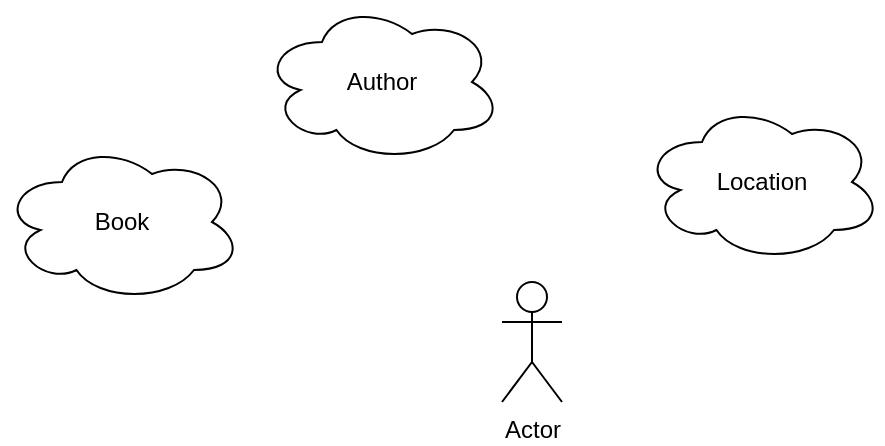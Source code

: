 <mxfile>
    <diagram id="ZnmoANHGMGg6jwUNUpqG" name="Database_Purpose">
        <mxGraphModel dx="1865" dy="1068" grid="1" gridSize="10" guides="1" tooltips="1" connect="1" arrows="1" fold="1" page="1" pageScale="1" pageWidth="850" pageHeight="1100" math="0" shadow="0">
            <root>
                <mxCell id="0"/>
                <mxCell id="1" parent="0"/>
                <mxCell id="2" value="Actor" style="shape=umlActor;verticalLabelPosition=bottom;verticalAlign=top;html=1;outlineConnect=0;" vertex="1" parent="1">
                    <mxGeometry x="470" y="300" width="30" height="60" as="geometry"/>
                </mxCell>
                <mxCell id="3" value="Book" style="ellipse;shape=cloud;whiteSpace=wrap;html=1;" vertex="1" parent="1">
                    <mxGeometry x="220" y="230" width="120" height="80" as="geometry"/>
                </mxCell>
                <mxCell id="4" value="Author" style="ellipse;shape=cloud;whiteSpace=wrap;html=1;" vertex="1" parent="1">
                    <mxGeometry x="350" y="160" width="120" height="80" as="geometry"/>
                </mxCell>
                <mxCell id="5" value="Location" style="ellipse;shape=cloud;whiteSpace=wrap;html=1;" vertex="1" parent="1">
                    <mxGeometry x="540" y="210" width="120" height="80" as="geometry"/>
                </mxCell>
            </root>
        </mxGraphModel>
    </diagram>
    <diagram id="hjKvmOMxbnFAqJcnc8YO" name="Entity-Relationship_Model">
        <mxGraphModel dx="2958" dy="1220" grid="1" gridSize="10" guides="1" tooltips="1" connect="1" arrows="1" fold="1" page="1" pageScale="1" pageWidth="827" pageHeight="1169" math="0" shadow="0">
            <root>
                <mxCell id="0"/>
                <mxCell id="1" parent="0"/>
                <mxCell id="pGGtCby8UtKA-VTIc9mT-2" style="edgeStyle=orthogonalEdgeStyle;html=1;exitX=0.5;exitY=1;exitDx=0;exitDy=0;entryX=0.5;entryY=0;entryDx=0;entryDy=0;endArrow=none;endFill=0;" edge="1" parent="1" source="NnzvXgax_9wh-IdIzHoG-1" target="pGGtCby8UtKA-VTIc9mT-1">
                    <mxGeometry relative="1" as="geometry"/>
                </mxCell>
                <mxCell id="2PNWmSRsVRs4f3yDwLZj-2" style="edgeStyle=orthogonalEdgeStyle;html=1;exitX=1;exitY=0.5;exitDx=0;exitDy=0;entryX=0;entryY=0.5;entryDx=0;entryDy=0;endArrow=none;endFill=0;" edge="1" parent="1" source="NnzvXgax_9wh-IdIzHoG-1" target="2PNWmSRsVRs4f3yDwLZj-1">
                    <mxGeometry relative="1" as="geometry"/>
                </mxCell>
                <mxCell id="NnzvXgax_9wh-IdIzHoG-1" value="Book" style="rounded=1;whiteSpace=wrap;html=1;" vertex="1" parent="1">
                    <mxGeometry x="-140" y="455" width="120" height="60" as="geometry"/>
                </mxCell>
                <mxCell id="NnzvXgax_9wh-IdIzHoG-2" value="&lt;u&gt;book_id&lt;/u&gt;" style="ellipse;whiteSpace=wrap;html=1;" vertex="1" parent="1">
                    <mxGeometry x="-360" y="365" width="120" height="50" as="geometry"/>
                </mxCell>
                <mxCell id="NnzvXgax_9wh-IdIzHoG-9" style="edgeStyle=none;html=1;exitX=0;exitY=1;exitDx=0;exitDy=0;entryX=0.5;entryY=0;entryDx=0;entryDy=0;endArrow=none;endFill=0;" edge="1" parent="1" source="NnzvXgax_9wh-IdIzHoG-3" target="NnzvXgax_9wh-IdIzHoG-1">
                    <mxGeometry relative="1" as="geometry"/>
                </mxCell>
                <mxCell id="NnzvXgax_9wh-IdIzHoG-3" value="description" style="ellipse;whiteSpace=wrap;html=1;" vertex="1" parent="1">
                    <mxGeometry x="80" y="365" width="120" height="50" as="geometry"/>
                </mxCell>
                <mxCell id="NnzvXgax_9wh-IdIzHoG-7" style="edgeStyle=none;html=1;exitX=0.5;exitY=1;exitDx=0;exitDy=0;entryX=0.5;entryY=0;entryDx=0;entryDy=0;endArrow=none;endFill=0;" edge="1" parent="1" source="NnzvXgax_9wh-IdIzHoG-4" target="NnzvXgax_9wh-IdIzHoG-1">
                    <mxGeometry relative="1" as="geometry"/>
                </mxCell>
                <mxCell id="NnzvXgax_9wh-IdIzHoG-4" value="title" style="ellipse;whiteSpace=wrap;html=1;" vertex="1" parent="1">
                    <mxGeometry x="-220" y="305" width="120" height="50" as="geometry"/>
                </mxCell>
                <mxCell id="NnzvXgax_9wh-IdIzHoG-8" style="edgeStyle=none;html=1;exitX=0.5;exitY=1;exitDx=0;exitDy=0;entryX=0.5;entryY=0;entryDx=0;entryDy=0;endArrow=none;endFill=0;" edge="1" parent="1" source="NnzvXgax_9wh-IdIzHoG-5" target="NnzvXgax_9wh-IdIzHoG-1">
                    <mxGeometry relative="1" as="geometry"/>
                </mxCell>
                <mxCell id="NnzvXgax_9wh-IdIzHoG-5" value="status" style="ellipse;whiteSpace=wrap;html=1;" vertex="1" parent="1">
                    <mxGeometry x="-60" y="305" width="120" height="50" as="geometry"/>
                </mxCell>
                <mxCell id="NnzvXgax_9wh-IdIzHoG-11" style="edgeStyle=none;html=1;entryX=0.5;entryY=0;entryDx=0;entryDy=0;endArrow=none;endFill=0;" edge="1" parent="1" source="NnzvXgax_9wh-IdIzHoG-2" target="NnzvXgax_9wh-IdIzHoG-1">
                    <mxGeometry relative="1" as="geometry"/>
                </mxCell>
                <mxCell id="PAoibqYWU9KYuUCxxHiH-1" value="Author" style="rounded=1;whiteSpace=wrap;html=1;" vertex="1" parent="1">
                    <mxGeometry x="-510" y="805" width="120" height="60" as="geometry"/>
                </mxCell>
                <mxCell id="PAoibqYWU9KYuUCxxHiH-2" value="&lt;u&gt;author_id&lt;/u&gt;" style="ellipse;whiteSpace=wrap;html=1;" vertex="1" parent="1">
                    <mxGeometry x="-710" y="735" width="120" height="50" as="geometry"/>
                </mxCell>
                <mxCell id="PAoibqYWU9KYuUCxxHiH-5" style="edgeStyle=none;html=1;exitX=0.5;exitY=1;exitDx=0;exitDy=0;entryX=0.5;entryY=0;entryDx=0;entryDy=0;endArrow=none;endFill=0;" edge="1" source="PAoibqYWU9KYuUCxxHiH-6" target="PAoibqYWU9KYuUCxxHiH-1" parent="1">
                    <mxGeometry relative="1" as="geometry"/>
                </mxCell>
                <mxCell id="PAoibqYWU9KYuUCxxHiH-6" value="first_name" style="ellipse;whiteSpace=wrap;html=1;" vertex="1" parent="1">
                    <mxGeometry x="-590" y="655" width="120" height="50" as="geometry"/>
                </mxCell>
                <mxCell id="PAoibqYWU9KYuUCxxHiH-7" style="edgeStyle=none;html=1;exitX=0.5;exitY=1;exitDx=0;exitDy=0;entryX=0.5;entryY=0;entryDx=0;entryDy=0;endArrow=none;endFill=0;" edge="1" source="PAoibqYWU9KYuUCxxHiH-8" target="PAoibqYWU9KYuUCxxHiH-1" parent="1">
                    <mxGeometry relative="1" as="geometry"/>
                </mxCell>
                <mxCell id="PAoibqYWU9KYuUCxxHiH-8" value="last_name" style="ellipse;whiteSpace=wrap;html=1;" vertex="1" parent="1">
                    <mxGeometry x="-430" y="655" width="120" height="50" as="geometry"/>
                </mxCell>
                <mxCell id="PAoibqYWU9KYuUCxxHiH-9" style="edgeStyle=none;html=1;entryX=0.5;entryY=0;entryDx=0;entryDy=0;endArrow=none;endFill=0;" edge="1" source="PAoibqYWU9KYuUCxxHiH-2" target="PAoibqYWU9KYuUCxxHiH-1" parent="1">
                    <mxGeometry relative="1" as="geometry"/>
                </mxCell>
                <mxCell id="pGGtCby8UtKA-VTIc9mT-3" style="edgeStyle=orthogonalEdgeStyle;html=1;exitX=0.5;exitY=1;exitDx=0;exitDy=0;entryX=1;entryY=0.5;entryDx=0;entryDy=0;endArrow=none;endFill=0;" edge="1" parent="1" source="pGGtCby8UtKA-VTIc9mT-1" target="PAoibqYWU9KYuUCxxHiH-1">
                    <mxGeometry relative="1" as="geometry"/>
                </mxCell>
                <mxCell id="pGGtCby8UtKA-VTIc9mT-1" value="written&lt;br&gt;by" style="rhombus;whiteSpace=wrap;html=1;" vertex="1" parent="1">
                    <mxGeometry x="-230" y="675" width="80" height="80" as="geometry"/>
                </mxCell>
                <mxCell id="2PNWmSRsVRs4f3yDwLZj-5" style="edgeStyle=orthogonalEdgeStyle;html=1;exitX=1;exitY=0.5;exitDx=0;exitDy=0;entryX=0;entryY=0.5;entryDx=0;entryDy=0;endArrow=none;endFill=0;" edge="1" parent="1" source="pGGtCby8UtKA-VTIc9mT-4" target="2PNWmSRsVRs4f3yDwLZj-4">
                    <mxGeometry relative="1" as="geometry"/>
                </mxCell>
                <mxCell id="pGGtCby8UtKA-VTIc9mT-4" value="Location" style="rounded=1;whiteSpace=wrap;html=1;" vertex="1" parent="1">
                    <mxGeometry x="360" y="610" width="120" height="60" as="geometry"/>
                </mxCell>
                <mxCell id="pGGtCby8UtKA-VTIc9mT-5" value="&lt;u&gt;city&lt;/u&gt;" style="ellipse;whiteSpace=wrap;html=1;" vertex="1" parent="1">
                    <mxGeometry x="190" y="525" width="120" height="50" as="geometry"/>
                </mxCell>
                <mxCell id="pGGtCby8UtKA-VTIc9mT-6" style="edgeStyle=none;html=1;exitX=0;exitY=1;exitDx=0;exitDy=0;entryX=0.5;entryY=0;entryDx=0;entryDy=0;endArrow=none;endFill=0;" edge="1" source="pGGtCby8UtKA-VTIc9mT-7" target="pGGtCby8UtKA-VTIc9mT-4" parent="1">
                    <mxGeometry relative="1" as="geometry"/>
                </mxCell>
                <mxCell id="pGGtCby8UtKA-VTIc9mT-7" value="date" style="ellipse;whiteSpace=wrap;html=1;" vertex="1" parent="1">
                    <mxGeometry x="540" y="525" width="120" height="50" as="geometry"/>
                </mxCell>
                <mxCell id="pGGtCby8UtKA-VTIc9mT-8" style="edgeStyle=none;html=1;exitX=0.5;exitY=1;exitDx=0;exitDy=0;entryX=0.5;entryY=0;entryDx=0;entryDy=0;endArrow=none;endFill=0;" edge="1" source="pGGtCby8UtKA-VTIc9mT-9" target="pGGtCby8UtKA-VTIc9mT-4" parent="1">
                    <mxGeometry relative="1" as="geometry"/>
                </mxCell>
                <mxCell id="pGGtCby8UtKA-VTIc9mT-9" value="person" style="ellipse;whiteSpace=wrap;html=1;" vertex="1" parent="1">
                    <mxGeometry x="360" y="485" width="120" height="50" as="geometry"/>
                </mxCell>
                <mxCell id="pGGtCby8UtKA-VTIc9mT-12" style="edgeStyle=none;html=1;entryX=0.5;entryY=0;entryDx=0;entryDy=0;endArrow=none;endFill=0;" edge="1" source="pGGtCby8UtKA-VTIc9mT-5" target="pGGtCby8UtKA-VTIc9mT-4" parent="1">
                    <mxGeometry relative="1" as="geometry"/>
                </mxCell>
                <mxCell id="pGGtCby8UtKA-VTIc9mT-14" style="edgeStyle=orthogonalEdgeStyle;html=1;exitX=1;exitY=0.5;exitDx=0;exitDy=0;entryX=0;entryY=0.5;entryDx=0;entryDy=0;endArrow=none;endFill=0;" edge="1" parent="1" source="pGGtCby8UtKA-VTIc9mT-13" target="NnzvXgax_9wh-IdIzHoG-1">
                    <mxGeometry relative="1" as="geometry"/>
                </mxCell>
                <mxCell id="pGGtCby8UtKA-VTIc9mT-13" value="&lt;u&gt;genre&lt;/u&gt;" style="ellipse;whiteSpace=wrap;html=1;" vertex="1" parent="1">
                    <mxGeometry x="-410" y="460" width="120" height="50" as="geometry"/>
                </mxCell>
                <mxCell id="2PNWmSRsVRs4f3yDwLZj-3" style="edgeStyle=orthogonalEdgeStyle;html=1;exitX=1;exitY=0.5;exitDx=0;exitDy=0;entryX=0;entryY=0.5;entryDx=0;entryDy=0;endArrow=none;endFill=0;" edge="1" parent="1" source="2PNWmSRsVRs4f3yDwLZj-1" target="pGGtCby8UtKA-VTIc9mT-4">
                    <mxGeometry relative="1" as="geometry"/>
                </mxCell>
                <mxCell id="2PNWmSRsVRs4f3yDwLZj-1" value="stored&lt;br&gt;in" style="rhombus;whiteSpace=wrap;html=1;" vertex="1" parent="1">
                    <mxGeometry x="30" y="600" width="80" height="80" as="geometry"/>
                </mxCell>
                <mxCell id="2PNWmSRsVRs4f3yDwLZj-4" value="&lt;u&gt;location_id&lt;/u&gt;" style="ellipse;whiteSpace=wrap;html=1;" vertex="1" parent="1">
                    <mxGeometry x="590" y="615" width="120" height="50" as="geometry"/>
                </mxCell>
            </root>
        </mxGraphModel>
    </diagram>
</mxfile>